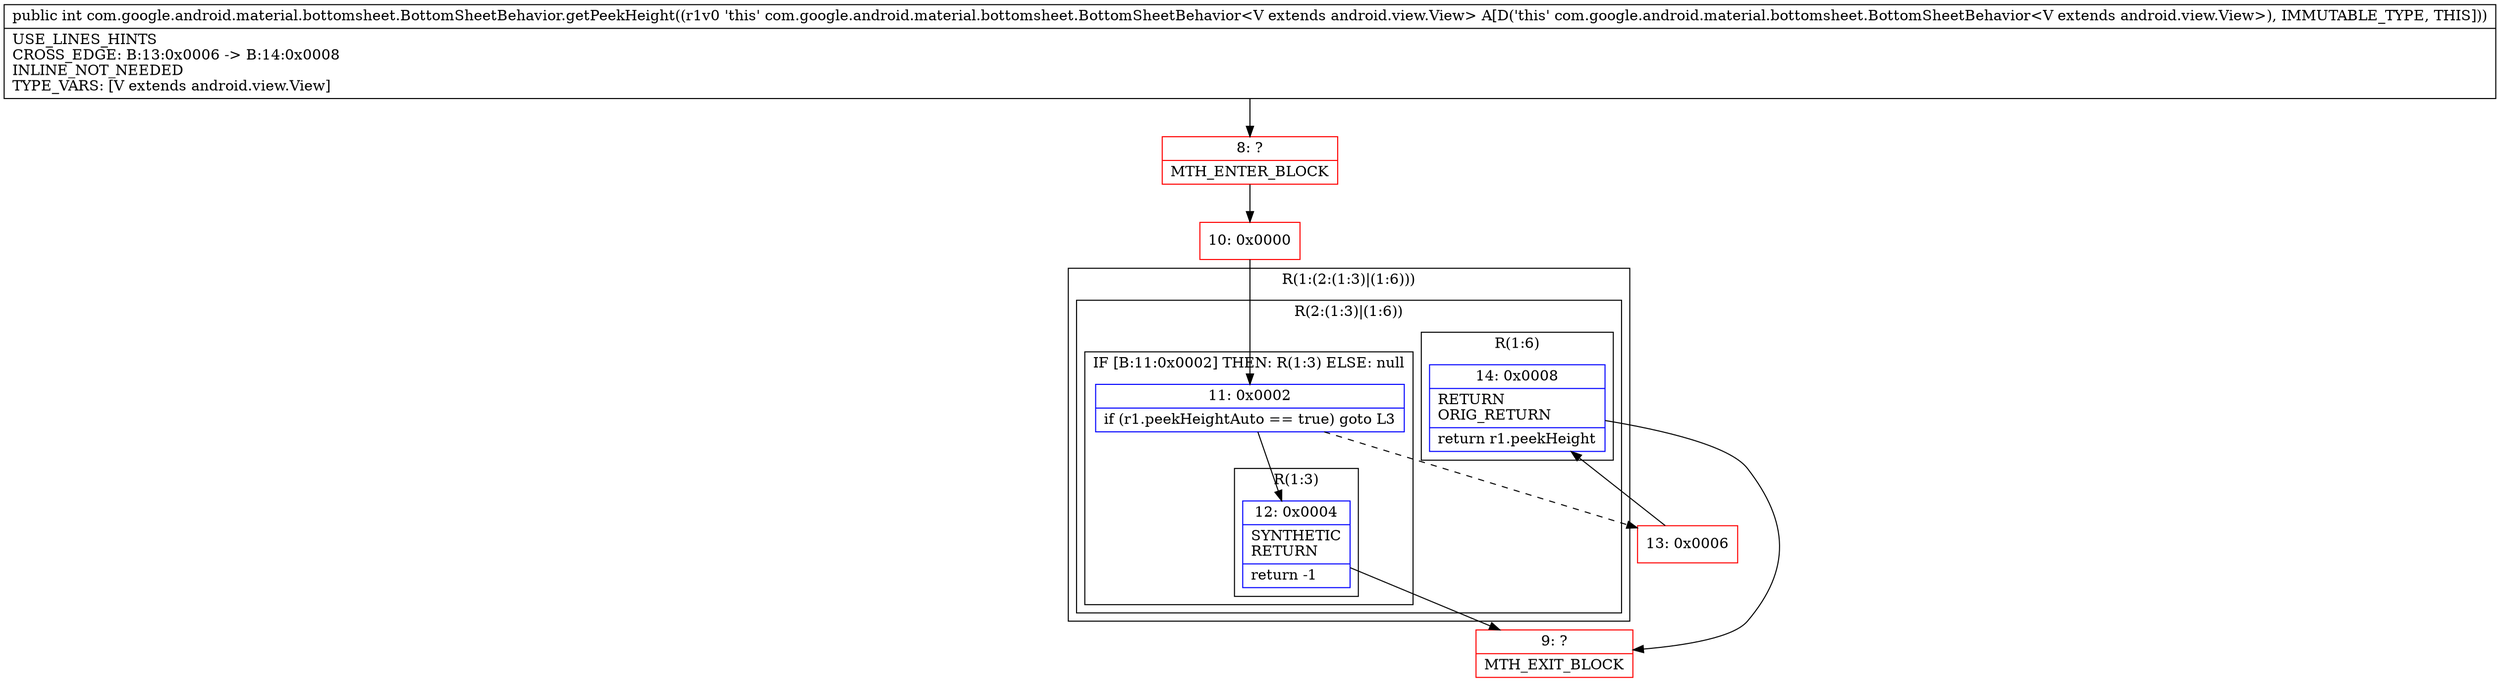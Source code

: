 digraph "CFG forcom.google.android.material.bottomsheet.BottomSheetBehavior.getPeekHeight()I" {
subgraph cluster_Region_621884654 {
label = "R(1:(2:(1:3)|(1:6)))";
node [shape=record,color=blue];
subgraph cluster_Region_732953072 {
label = "R(2:(1:3)|(1:6))";
node [shape=record,color=blue];
subgraph cluster_IfRegion_1809214729 {
label = "IF [B:11:0x0002] THEN: R(1:3) ELSE: null";
node [shape=record,color=blue];
Node_11 [shape=record,label="{11\:\ 0x0002|if (r1.peekHeightAuto == true) goto L3\l}"];
subgraph cluster_Region_1685073072 {
label = "R(1:3)";
node [shape=record,color=blue];
Node_12 [shape=record,label="{12\:\ 0x0004|SYNTHETIC\lRETURN\l|return \-1\l}"];
}
}
subgraph cluster_Region_1223344788 {
label = "R(1:6)";
node [shape=record,color=blue];
Node_14 [shape=record,label="{14\:\ 0x0008|RETURN\lORIG_RETURN\l|return r1.peekHeight\l}"];
}
}
}
Node_8 [shape=record,color=red,label="{8\:\ ?|MTH_ENTER_BLOCK\l}"];
Node_10 [shape=record,color=red,label="{10\:\ 0x0000}"];
Node_9 [shape=record,color=red,label="{9\:\ ?|MTH_EXIT_BLOCK\l}"];
Node_13 [shape=record,color=red,label="{13\:\ 0x0006}"];
MethodNode[shape=record,label="{public int com.google.android.material.bottomsheet.BottomSheetBehavior.getPeekHeight((r1v0 'this' com.google.android.material.bottomsheet.BottomSheetBehavior\<V extends android.view.View\> A[D('this' com.google.android.material.bottomsheet.BottomSheetBehavior\<V extends android.view.View\>), IMMUTABLE_TYPE, THIS]))  | USE_LINES_HINTS\lCROSS_EDGE: B:13:0x0006 \-\> B:14:0x0008\lINLINE_NOT_NEEDED\lTYPE_VARS: [V extends android.view.View]\l}"];
MethodNode -> Node_8;Node_11 -> Node_12;
Node_11 -> Node_13[style=dashed];
Node_12 -> Node_9;
Node_14 -> Node_9;
Node_8 -> Node_10;
Node_10 -> Node_11;
Node_13 -> Node_14;
}

